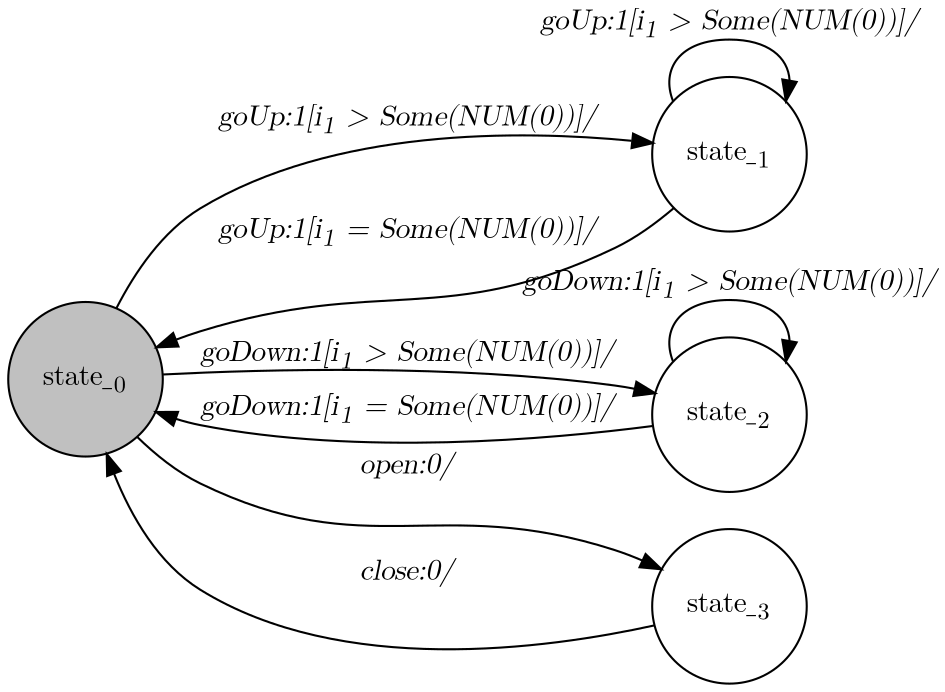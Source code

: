 digraph Lift{
   graph [rankdir="LR", fontname="Latin Modern Math"];
   node [color="black", fillcolor="white", shape="circle", style="filled", fontname="Latin Modern Math"];
   edge [fontname="Latin Modern Math"];

   State_0[fillcolor="gray", label=<state_<sub>0</sub>>];
   State_1[label=<state_<sub>1</sub>>];
   State_2[label=<state_<sub>2</sub>>];
   State_3[label=<state_<sub>3</sub>>];

   State_0->State_1[label=<<i>goUp:1&#91;i<sub>1</sub> &gt; Some(NUM(0))&#93;/</i>>];
   State_1->State_1[label=<<i>goUp:1&#91;i<sub>1</sub> &gt; Some(NUM(0))&#93;/</i>>];
   State_1->State_0[label=<<i>goUp:1&#91;i<sub>1</sub> = Some(NUM(0))&#93;/</i>>];
   State_0->State_2[label=<<i>goDown:1&#91;i<sub>1</sub> &gt; Some(NUM(0))&#93;/</i>>];
   State_2->State_2[label=<<i>goDown:1&#91;i<sub>1</sub> &gt; Some(NUM(0))&#93;/</i>>];
   State_2->State_0[label=<<i>goDown:1&#91;i<sub>1</sub> = Some(NUM(0))&#93;/</i>>];
   State_0->State_3[label=<<i>open:0/</i>>];
   State_3->State_0[label=<<i>close:0/</i>>];
}
